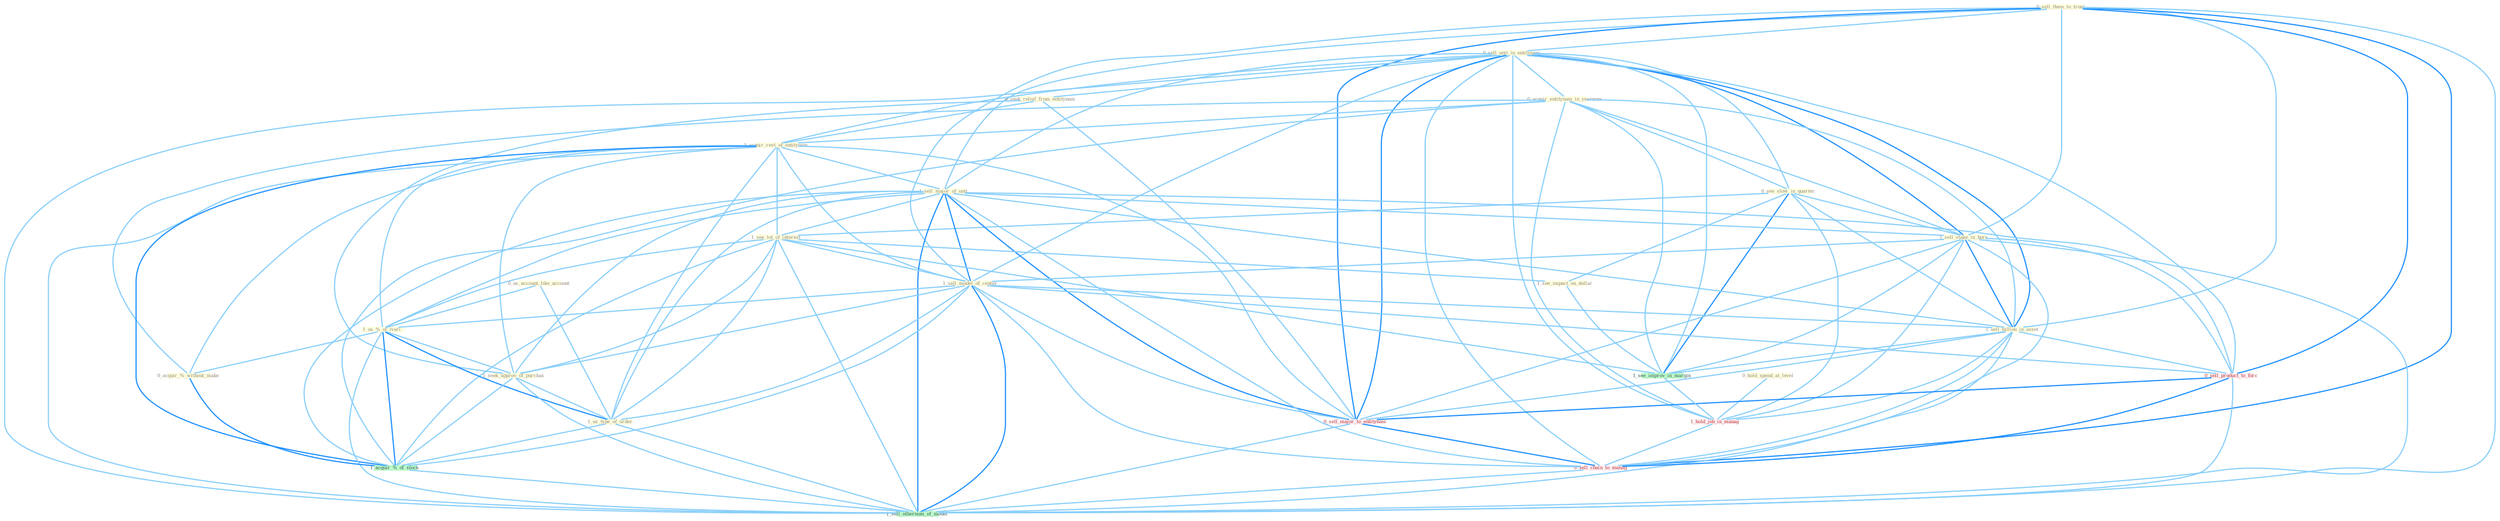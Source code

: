 Graph G{ 
    node
    [shape=polygon,style=filled,width=.5,height=.06,color="#BDFCC9",fixedsize=true,fontsize=4,
    fontcolor="#2f4f4f"];
    {node
    [color="#ffffe0", fontcolor="#8b7d6b"] "0_us_account_like_account " "0_sell_them_to_trust " "0_sell_unit_in_entitynam " "0_acquir_entitynam_in_yearnum " "0_see_slow_in_quarter " "0_seek_relief_from_entitynam " "1_acquir_rest_of_entitynam " "1_sell_major_of_unit " "1_see_lot_of_interest " "1_see_impact_on_dollar " "1_sell_stake_in_hors " "1_sell_model_of_center " "1_us_%_of_ivori " "0_hold_spend_at_level " "1_seek_approv_of_purchas " "0_acquir_%_without_make " "1_us_type_of_order " "1_sell_billion_in_asset "}
{node [color="#fff0f5", fontcolor="#b22222"] "1_hold_job_in_manag " "0_sell_product_to_forc " "0_sell_major_to_entitynam " "0_sell_chain_to_manag "}
edge [color="#B0E2FF"];

	"0_us_account_like_account " -- "1_us_%_of_ivori " [w="1", color="#87cefa" ];
	"0_us_account_like_account " -- "1_us_type_of_order " [w="1", color="#87cefa" ];
	"0_sell_them_to_trust " -- "0_sell_unit_in_entitynam " [w="1", color="#87cefa" ];
	"0_sell_them_to_trust " -- "1_sell_major_of_unit " [w="1", color="#87cefa" ];
	"0_sell_them_to_trust " -- "1_sell_stake_in_hors " [w="1", color="#87cefa" ];
	"0_sell_them_to_trust " -- "1_sell_model_of_center " [w="1", color="#87cefa" ];
	"0_sell_them_to_trust " -- "1_sell_billion_in_asset " [w="1", color="#87cefa" ];
	"0_sell_them_to_trust " -- "0_sell_product_to_forc " [w="2", color="#1e90ff" , len=0.8];
	"0_sell_them_to_trust " -- "0_sell_major_to_entitynam " [w="2", color="#1e90ff" , len=0.8];
	"0_sell_them_to_trust " -- "0_sell_chain_to_manag " [w="2", color="#1e90ff" , len=0.8];
	"0_sell_them_to_trust " -- "1_sell_othernum_of_model " [w="1", color="#87cefa" ];
	"0_sell_unit_in_entitynam " -- "0_acquir_entitynam_in_yearnum " [w="1", color="#87cefa" ];
	"0_sell_unit_in_entitynam " -- "0_see_slow_in_quarter " [w="1", color="#87cefa" ];
	"0_sell_unit_in_entitynam " -- "0_seek_relief_from_entitynam " [w="1", color="#87cefa" ];
	"0_sell_unit_in_entitynam " -- "1_acquir_rest_of_entitynam " [w="1", color="#87cefa" ];
	"0_sell_unit_in_entitynam " -- "1_sell_major_of_unit " [w="1", color="#87cefa" ];
	"0_sell_unit_in_entitynam " -- "1_sell_stake_in_hors " [w="2", color="#1e90ff" , len=0.8];
	"0_sell_unit_in_entitynam " -- "1_sell_model_of_center " [w="1", color="#87cefa" ];
	"0_sell_unit_in_entitynam " -- "1_sell_billion_in_asset " [w="2", color="#1e90ff" , len=0.8];
	"0_sell_unit_in_entitynam " -- "1_see_improv_in_margin " [w="1", color="#87cefa" ];
	"0_sell_unit_in_entitynam " -- "1_hold_job_in_manag " [w="1", color="#87cefa" ];
	"0_sell_unit_in_entitynam " -- "0_sell_product_to_forc " [w="1", color="#87cefa" ];
	"0_sell_unit_in_entitynam " -- "0_sell_major_to_entitynam " [w="2", color="#1e90ff" , len=0.8];
	"0_sell_unit_in_entitynam " -- "0_sell_chain_to_manag " [w="1", color="#87cefa" ];
	"0_sell_unit_in_entitynam " -- "1_sell_othernum_of_model " [w="1", color="#87cefa" ];
	"0_acquir_entitynam_in_yearnum " -- "0_see_slow_in_quarter " [w="1", color="#87cefa" ];
	"0_acquir_entitynam_in_yearnum " -- "1_acquir_rest_of_entitynam " [w="1", color="#87cefa" ];
	"0_acquir_entitynam_in_yearnum " -- "1_sell_stake_in_hors " [w="1", color="#87cefa" ];
	"0_acquir_entitynam_in_yearnum " -- "0_acquir_%_without_make " [w="1", color="#87cefa" ];
	"0_acquir_entitynam_in_yearnum " -- "1_sell_billion_in_asset " [w="1", color="#87cefa" ];
	"0_acquir_entitynam_in_yearnum " -- "1_see_improv_in_margin " [w="1", color="#87cefa" ];
	"0_acquir_entitynam_in_yearnum " -- "1_acquir_%_of_stock " [w="1", color="#87cefa" ];
	"0_acquir_entitynam_in_yearnum " -- "1_hold_job_in_manag " [w="1", color="#87cefa" ];
	"0_see_slow_in_quarter " -- "1_see_lot_of_interest " [w="1", color="#87cefa" ];
	"0_see_slow_in_quarter " -- "1_see_impact_on_dollar " [w="1", color="#87cefa" ];
	"0_see_slow_in_quarter " -- "1_sell_stake_in_hors " [w="1", color="#87cefa" ];
	"0_see_slow_in_quarter " -- "1_sell_billion_in_asset " [w="1", color="#87cefa" ];
	"0_see_slow_in_quarter " -- "1_see_improv_in_margin " [w="2", color="#1e90ff" , len=0.8];
	"0_see_slow_in_quarter " -- "1_hold_job_in_manag " [w="1", color="#87cefa" ];
	"0_seek_relief_from_entitynam " -- "1_acquir_rest_of_entitynam " [w="1", color="#87cefa" ];
	"0_seek_relief_from_entitynam " -- "1_seek_approv_of_purchas " [w="1", color="#87cefa" ];
	"0_seek_relief_from_entitynam " -- "0_sell_major_to_entitynam " [w="1", color="#87cefa" ];
	"1_acquir_rest_of_entitynam " -- "1_sell_major_of_unit " [w="1", color="#87cefa" ];
	"1_acquir_rest_of_entitynam " -- "1_see_lot_of_interest " [w="1", color="#87cefa" ];
	"1_acquir_rest_of_entitynam " -- "1_sell_model_of_center " [w="1", color="#87cefa" ];
	"1_acquir_rest_of_entitynam " -- "1_us_%_of_ivori " [w="1", color="#87cefa" ];
	"1_acquir_rest_of_entitynam " -- "1_seek_approv_of_purchas " [w="1", color="#87cefa" ];
	"1_acquir_rest_of_entitynam " -- "0_acquir_%_without_make " [w="1", color="#87cefa" ];
	"1_acquir_rest_of_entitynam " -- "1_us_type_of_order " [w="1", color="#87cefa" ];
	"1_acquir_rest_of_entitynam " -- "1_acquir_%_of_stock " [w="2", color="#1e90ff" , len=0.8];
	"1_acquir_rest_of_entitynam " -- "0_sell_major_to_entitynam " [w="1", color="#87cefa" ];
	"1_acquir_rest_of_entitynam " -- "1_sell_othernum_of_model " [w="1", color="#87cefa" ];
	"1_sell_major_of_unit " -- "1_see_lot_of_interest " [w="1", color="#87cefa" ];
	"1_sell_major_of_unit " -- "1_sell_stake_in_hors " [w="1", color="#87cefa" ];
	"1_sell_major_of_unit " -- "1_sell_model_of_center " [w="2", color="#1e90ff" , len=0.8];
	"1_sell_major_of_unit " -- "1_us_%_of_ivori " [w="1", color="#87cefa" ];
	"1_sell_major_of_unit " -- "1_seek_approv_of_purchas " [w="1", color="#87cefa" ];
	"1_sell_major_of_unit " -- "1_us_type_of_order " [w="1", color="#87cefa" ];
	"1_sell_major_of_unit " -- "1_sell_billion_in_asset " [w="1", color="#87cefa" ];
	"1_sell_major_of_unit " -- "1_acquir_%_of_stock " [w="1", color="#87cefa" ];
	"1_sell_major_of_unit " -- "0_sell_product_to_forc " [w="1", color="#87cefa" ];
	"1_sell_major_of_unit " -- "0_sell_major_to_entitynam " [w="2", color="#1e90ff" , len=0.8];
	"1_sell_major_of_unit " -- "0_sell_chain_to_manag " [w="1", color="#87cefa" ];
	"1_sell_major_of_unit " -- "1_sell_othernum_of_model " [w="2", color="#1e90ff" , len=0.8];
	"1_see_lot_of_interest " -- "1_see_impact_on_dollar " [w="1", color="#87cefa" ];
	"1_see_lot_of_interest " -- "1_sell_model_of_center " [w="1", color="#87cefa" ];
	"1_see_lot_of_interest " -- "1_us_%_of_ivori " [w="1", color="#87cefa" ];
	"1_see_lot_of_interest " -- "1_seek_approv_of_purchas " [w="1", color="#87cefa" ];
	"1_see_lot_of_interest " -- "1_us_type_of_order " [w="1", color="#87cefa" ];
	"1_see_lot_of_interest " -- "1_see_improv_in_margin " [w="1", color="#87cefa" ];
	"1_see_lot_of_interest " -- "1_acquir_%_of_stock " [w="1", color="#87cefa" ];
	"1_see_lot_of_interest " -- "1_sell_othernum_of_model " [w="1", color="#87cefa" ];
	"1_see_impact_on_dollar " -- "1_see_improv_in_margin " [w="1", color="#87cefa" ];
	"1_sell_stake_in_hors " -- "1_sell_model_of_center " [w="1", color="#87cefa" ];
	"1_sell_stake_in_hors " -- "1_sell_billion_in_asset " [w="2", color="#1e90ff" , len=0.8];
	"1_sell_stake_in_hors " -- "1_see_improv_in_margin " [w="1", color="#87cefa" ];
	"1_sell_stake_in_hors " -- "1_hold_job_in_manag " [w="1", color="#87cefa" ];
	"1_sell_stake_in_hors " -- "0_sell_product_to_forc " [w="1", color="#87cefa" ];
	"1_sell_stake_in_hors " -- "0_sell_major_to_entitynam " [w="1", color="#87cefa" ];
	"1_sell_stake_in_hors " -- "0_sell_chain_to_manag " [w="1", color="#87cefa" ];
	"1_sell_stake_in_hors " -- "1_sell_othernum_of_model " [w="1", color="#87cefa" ];
	"1_sell_model_of_center " -- "1_us_%_of_ivori " [w="1", color="#87cefa" ];
	"1_sell_model_of_center " -- "1_seek_approv_of_purchas " [w="1", color="#87cefa" ];
	"1_sell_model_of_center " -- "1_us_type_of_order " [w="1", color="#87cefa" ];
	"1_sell_model_of_center " -- "1_sell_billion_in_asset " [w="1", color="#87cefa" ];
	"1_sell_model_of_center " -- "1_acquir_%_of_stock " [w="1", color="#87cefa" ];
	"1_sell_model_of_center " -- "0_sell_product_to_forc " [w="1", color="#87cefa" ];
	"1_sell_model_of_center " -- "0_sell_major_to_entitynam " [w="1", color="#87cefa" ];
	"1_sell_model_of_center " -- "0_sell_chain_to_manag " [w="1", color="#87cefa" ];
	"1_sell_model_of_center " -- "1_sell_othernum_of_model " [w="2", color="#1e90ff" , len=0.8];
	"1_us_%_of_ivori " -- "1_seek_approv_of_purchas " [w="1", color="#87cefa" ];
	"1_us_%_of_ivori " -- "0_acquir_%_without_make " [w="1", color="#87cefa" ];
	"1_us_%_of_ivori " -- "1_us_type_of_order " [w="2", color="#1e90ff" , len=0.8];
	"1_us_%_of_ivori " -- "1_acquir_%_of_stock " [w="2", color="#1e90ff" , len=0.8];
	"1_us_%_of_ivori " -- "1_sell_othernum_of_model " [w="1", color="#87cefa" ];
	"0_hold_spend_at_level " -- "1_hold_job_in_manag " [w="1", color="#87cefa" ];
	"1_seek_approv_of_purchas " -- "1_us_type_of_order " [w="1", color="#87cefa" ];
	"1_seek_approv_of_purchas " -- "1_acquir_%_of_stock " [w="1", color="#87cefa" ];
	"1_seek_approv_of_purchas " -- "1_sell_othernum_of_model " [w="1", color="#87cefa" ];
	"0_acquir_%_without_make " -- "1_acquir_%_of_stock " [w="2", color="#1e90ff" , len=0.8];
	"1_us_type_of_order " -- "1_acquir_%_of_stock " [w="1", color="#87cefa" ];
	"1_us_type_of_order " -- "1_sell_othernum_of_model " [w="1", color="#87cefa" ];
	"1_sell_billion_in_asset " -- "1_see_improv_in_margin " [w="1", color="#87cefa" ];
	"1_sell_billion_in_asset " -- "1_hold_job_in_manag " [w="1", color="#87cefa" ];
	"1_sell_billion_in_asset " -- "0_sell_product_to_forc " [w="1", color="#87cefa" ];
	"1_sell_billion_in_asset " -- "0_sell_major_to_entitynam " [w="1", color="#87cefa" ];
	"1_sell_billion_in_asset " -- "0_sell_chain_to_manag " [w="1", color="#87cefa" ];
	"1_sell_billion_in_asset " -- "1_sell_othernum_of_model " [w="1", color="#87cefa" ];
	"1_see_improv_in_margin " -- "1_hold_job_in_manag " [w="1", color="#87cefa" ];
	"1_acquir_%_of_stock " -- "1_sell_othernum_of_model " [w="1", color="#87cefa" ];
	"1_hold_job_in_manag " -- "0_sell_chain_to_manag " [w="1", color="#87cefa" ];
	"0_sell_product_to_forc " -- "0_sell_major_to_entitynam " [w="2", color="#1e90ff" , len=0.8];
	"0_sell_product_to_forc " -- "0_sell_chain_to_manag " [w="2", color="#1e90ff" , len=0.8];
	"0_sell_product_to_forc " -- "1_sell_othernum_of_model " [w="1", color="#87cefa" ];
	"0_sell_major_to_entitynam " -- "0_sell_chain_to_manag " [w="2", color="#1e90ff" , len=0.8];
	"0_sell_major_to_entitynam " -- "1_sell_othernum_of_model " [w="1", color="#87cefa" ];
	"0_sell_chain_to_manag " -- "1_sell_othernum_of_model " [w="1", color="#87cefa" ];
}